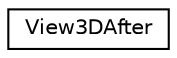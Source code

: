 digraph G
{
  edge [fontname="Helvetica",fontsize="10",labelfontname="Helvetica",labelfontsize="10"];
  node [fontname="Helvetica",fontsize="10",shape=record];
  rankdir=LR;
  Node1 [label="View3DAfter",height=0.2,width=0.4,color="black", fillcolor="white", style="filled",URL="$dd/d83/structView3DAfter.html"];
}
